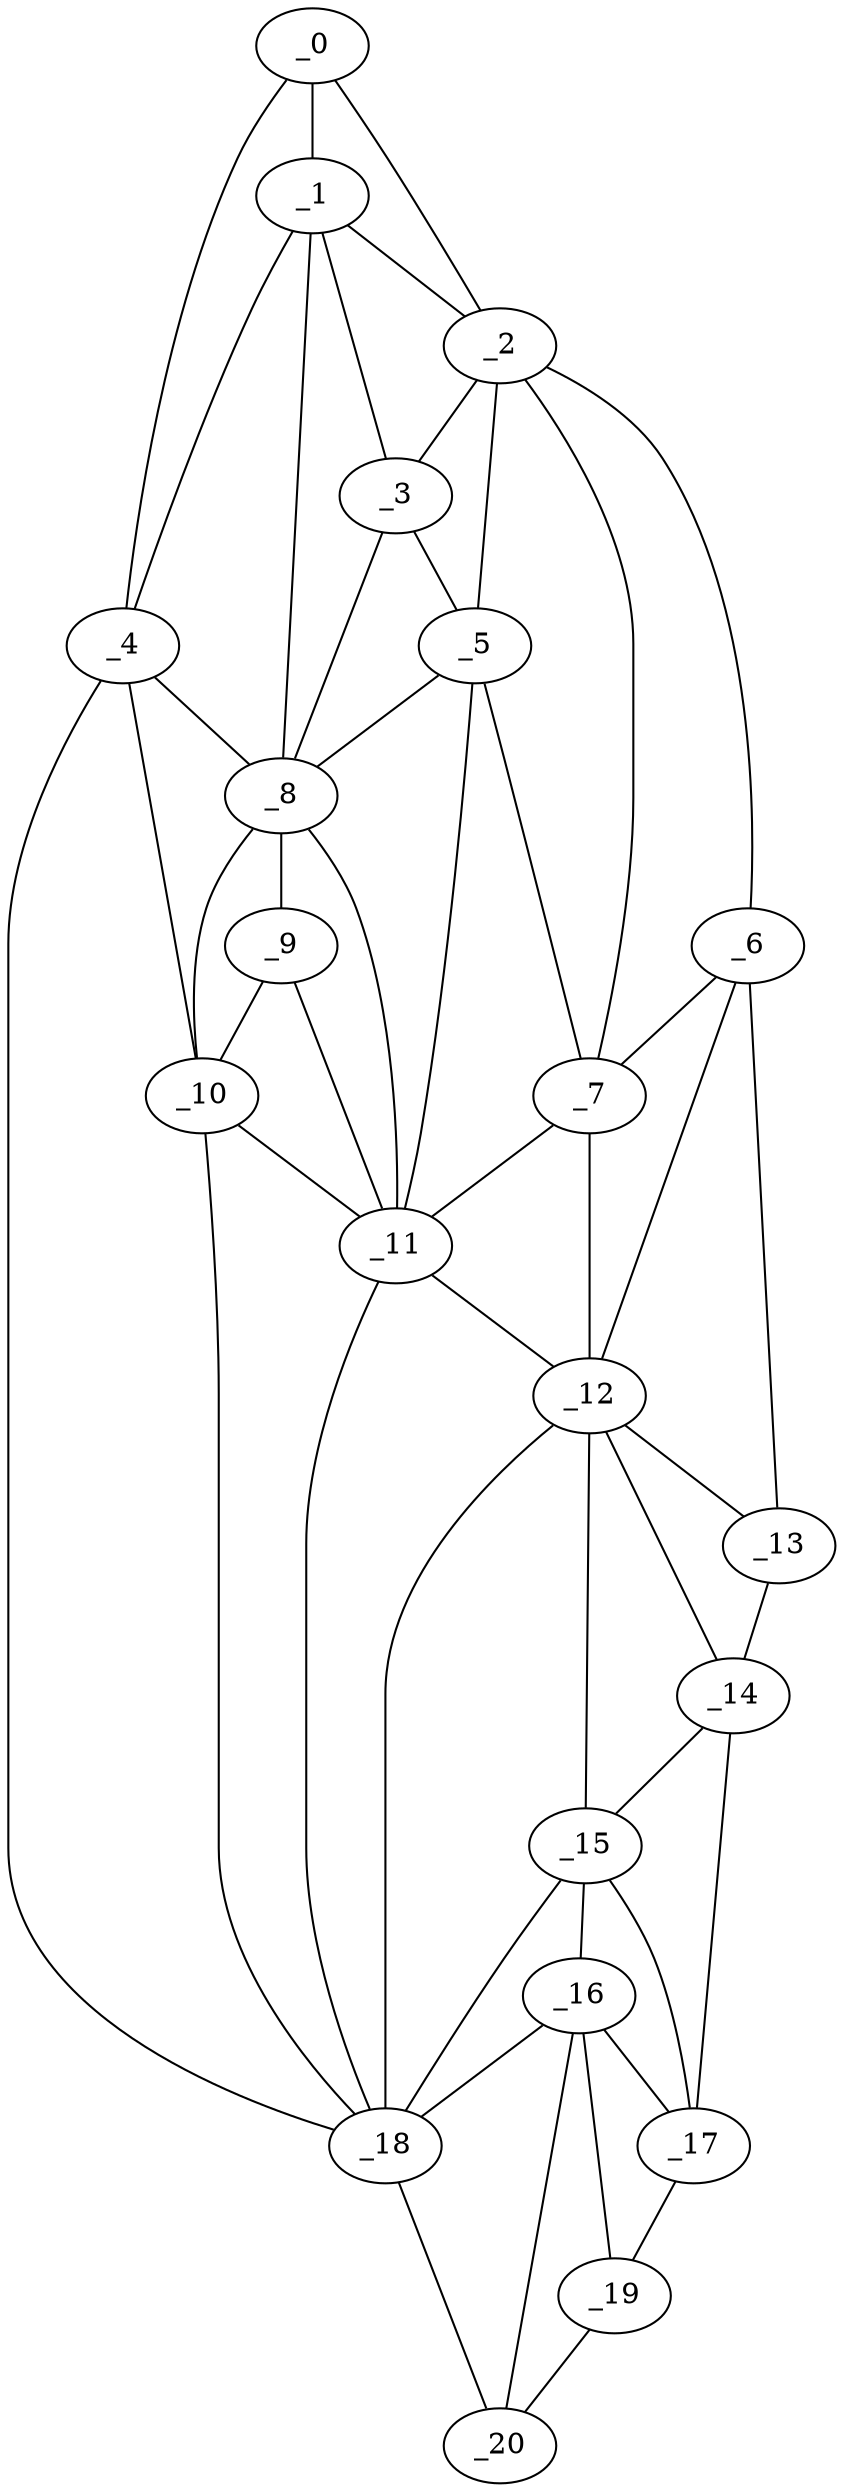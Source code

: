 graph "obj29__90.gxl" {
	_0	 [x=14,
		y=71];
	_1	 [x=17,
		y=64];
	_0 -- _1	 [valence=2];
	_2	 [x=20,
		y=74];
	_0 -- _2	 [valence=1];
	_4	 [x=30,
		y=16];
	_0 -- _4	 [valence=1];
	_1 -- _2	 [valence=2];
	_3	 [x=21,
		y=64];
	_1 -- _3	 [valence=1];
	_1 -- _4	 [valence=1];
	_8	 [x=40,
		y=43];
	_1 -- _8	 [valence=1];
	_2 -- _3	 [valence=1];
	_5	 [x=32,
		y=64];
	_2 -- _5	 [valence=2];
	_6	 [x=34,
		y=79];
	_2 -- _6	 [valence=1];
	_7	 [x=35,
		y=68];
	_2 -- _7	 [valence=2];
	_3 -- _5	 [valence=2];
	_3 -- _8	 [valence=2];
	_4 -- _8	 [valence=2];
	_10	 [x=53,
		y=28];
	_4 -- _10	 [valence=1];
	_18	 [x=108,
		y=36];
	_4 -- _18	 [valence=1];
	_5 -- _7	 [valence=2];
	_5 -- _8	 [valence=1];
	_11	 [x=53,
		y=51];
	_5 -- _11	 [valence=2];
	_6 -- _7	 [valence=2];
	_12	 [x=62,
		y=65];
	_6 -- _12	 [valence=2];
	_13	 [x=62,
		y=87];
	_6 -- _13	 [valence=1];
	_7 -- _11	 [valence=2];
	_7 -- _12	 [valence=1];
	_9	 [x=46,
		y=43];
	_8 -- _9	 [valence=1];
	_8 -- _10	 [valence=2];
	_8 -- _11	 [valence=2];
	_9 -- _10	 [valence=2];
	_9 -- _11	 [valence=2];
	_10 -- _11	 [valence=2];
	_10 -- _18	 [valence=2];
	_11 -- _12	 [valence=1];
	_11 -- _18	 [valence=2];
	_12 -- _13	 [valence=1];
	_14	 [x=88,
		y=85];
	_12 -- _14	 [valence=1];
	_15	 [x=92,
		y=79];
	_12 -- _15	 [valence=2];
	_12 -- _18	 [valence=1];
	_13 -- _14	 [valence=1];
	_14 -- _15	 [valence=2];
	_17	 [x=106,
		y=81];
	_14 -- _17	 [valence=1];
	_16	 [x=99,
		y=77];
	_15 -- _16	 [valence=2];
	_15 -- _17	 [valence=2];
	_15 -- _18	 [valence=1];
	_16 -- _17	 [valence=1];
	_16 -- _18	 [valence=2];
	_19	 [x=120,
		y=73];
	_16 -- _19	 [valence=1];
	_20	 [x=122,
		y=50];
	_16 -- _20	 [valence=1];
	_17 -- _19	 [valence=1];
	_18 -- _20	 [valence=1];
	_19 -- _20	 [valence=1];
}
